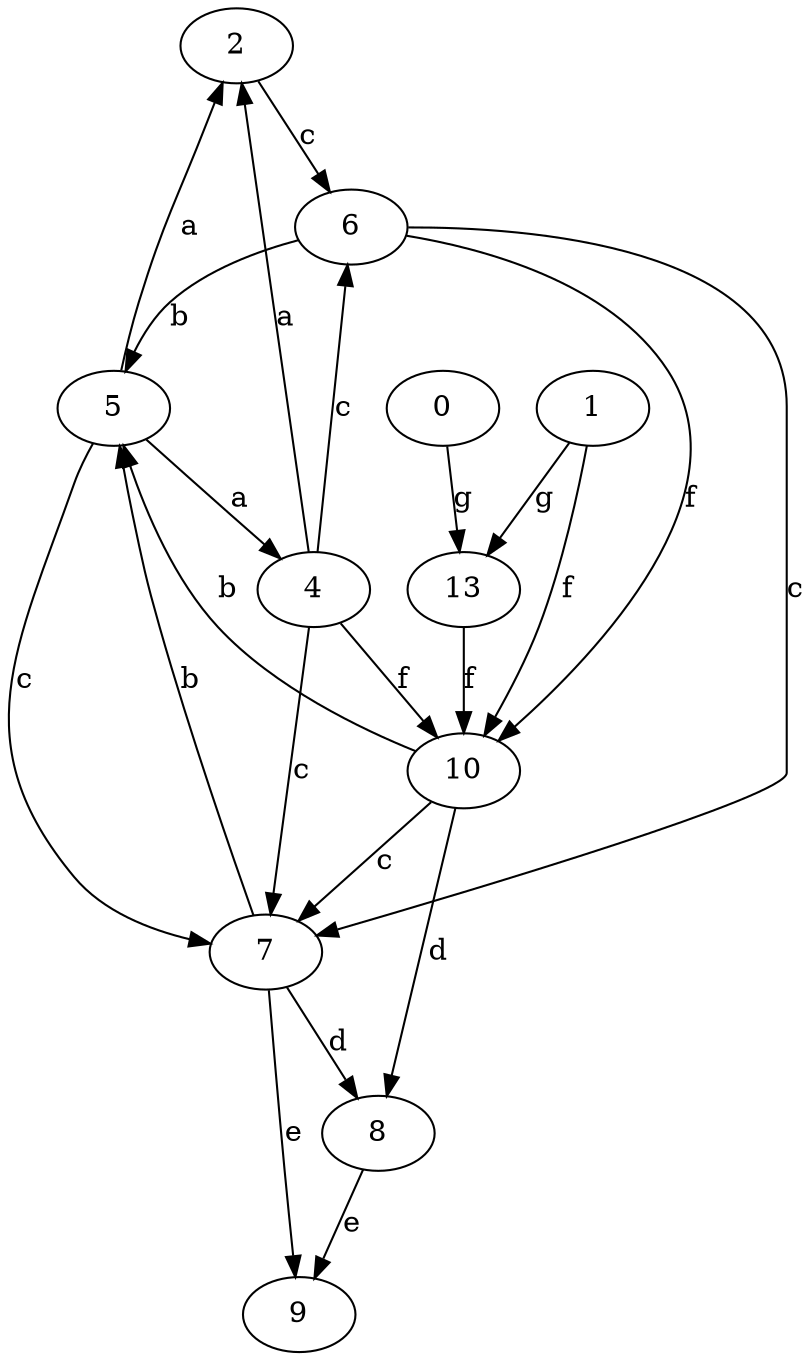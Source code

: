 strict digraph  {
2;
4;
5;
6;
7;
8;
0;
9;
10;
1;
13;
2 -> 6  [label=c];
4 -> 2  [label=a];
4 -> 6  [label=c];
4 -> 7  [label=c];
4 -> 10  [label=f];
5 -> 2  [label=a];
5 -> 4  [label=a];
5 -> 7  [label=c];
6 -> 5  [label=b];
6 -> 7  [label=c];
6 -> 10  [label=f];
7 -> 5  [label=b];
7 -> 8  [label=d];
7 -> 9  [label=e];
8 -> 9  [label=e];
0 -> 13  [label=g];
10 -> 5  [label=b];
10 -> 7  [label=c];
10 -> 8  [label=d];
1 -> 10  [label=f];
1 -> 13  [label=g];
13 -> 10  [label=f];
}
